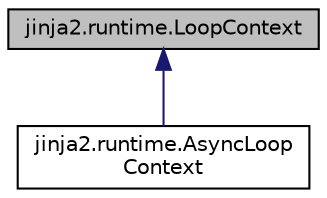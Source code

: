 digraph "jinja2.runtime.LoopContext"
{
 // LATEX_PDF_SIZE
  edge [fontname="Helvetica",fontsize="10",labelfontname="Helvetica",labelfontsize="10"];
  node [fontname="Helvetica",fontsize="10",shape=record];
  Node1 [label="jinja2.runtime.LoopContext",height=0.2,width=0.4,color="black", fillcolor="grey75", style="filled", fontcolor="black",tooltip=" "];
  Node1 -> Node2 [dir="back",color="midnightblue",fontsize="10",style="solid"];
  Node2 [label="jinja2.runtime.AsyncLoop\lContext",height=0.2,width=0.4,color="black", fillcolor="white", style="filled",URL="$classjinja2_1_1runtime_1_1AsyncLoopContext.html",tooltip=" "];
}
